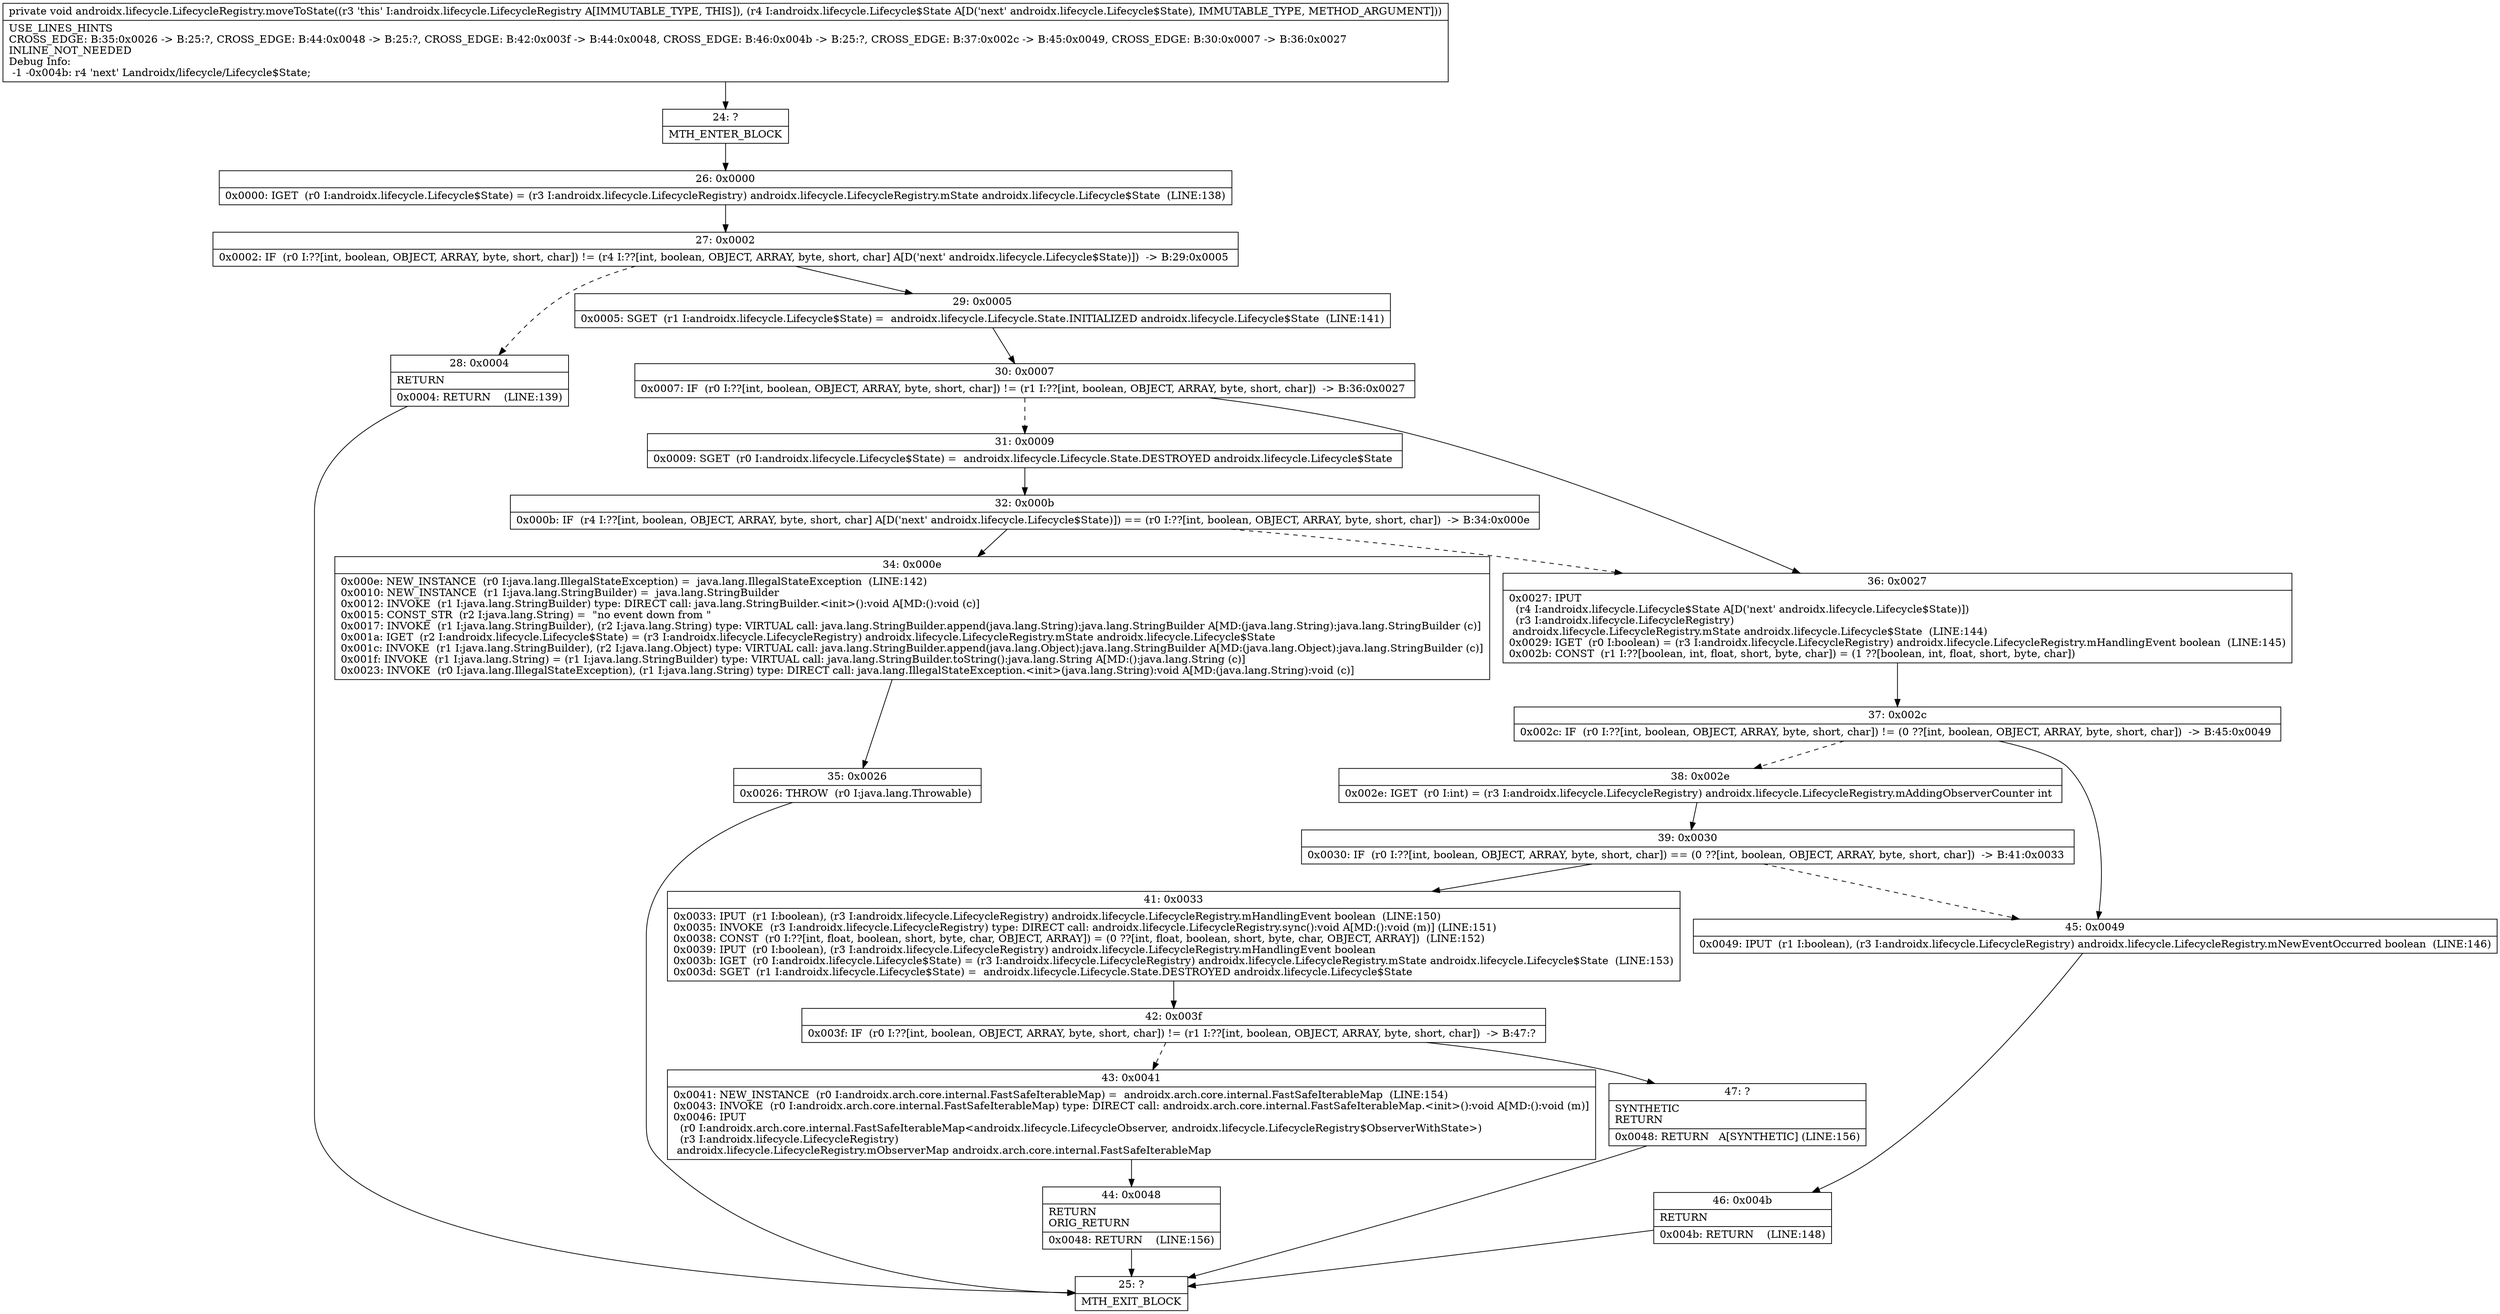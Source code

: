 digraph "CFG forandroidx.lifecycle.LifecycleRegistry.moveToState(Landroidx\/lifecycle\/Lifecycle$State;)V" {
Node_24 [shape=record,label="{24\:\ ?|MTH_ENTER_BLOCK\l}"];
Node_26 [shape=record,label="{26\:\ 0x0000|0x0000: IGET  (r0 I:androidx.lifecycle.Lifecycle$State) = (r3 I:androidx.lifecycle.LifecycleRegistry) androidx.lifecycle.LifecycleRegistry.mState androidx.lifecycle.Lifecycle$State  (LINE:138)\l}"];
Node_27 [shape=record,label="{27\:\ 0x0002|0x0002: IF  (r0 I:??[int, boolean, OBJECT, ARRAY, byte, short, char]) != (r4 I:??[int, boolean, OBJECT, ARRAY, byte, short, char] A[D('next' androidx.lifecycle.Lifecycle$State)])  \-\> B:29:0x0005 \l}"];
Node_28 [shape=record,label="{28\:\ 0x0004|RETURN\l|0x0004: RETURN    (LINE:139)\l}"];
Node_25 [shape=record,label="{25\:\ ?|MTH_EXIT_BLOCK\l}"];
Node_29 [shape=record,label="{29\:\ 0x0005|0x0005: SGET  (r1 I:androidx.lifecycle.Lifecycle$State) =  androidx.lifecycle.Lifecycle.State.INITIALIZED androidx.lifecycle.Lifecycle$State  (LINE:141)\l}"];
Node_30 [shape=record,label="{30\:\ 0x0007|0x0007: IF  (r0 I:??[int, boolean, OBJECT, ARRAY, byte, short, char]) != (r1 I:??[int, boolean, OBJECT, ARRAY, byte, short, char])  \-\> B:36:0x0027 \l}"];
Node_31 [shape=record,label="{31\:\ 0x0009|0x0009: SGET  (r0 I:androidx.lifecycle.Lifecycle$State) =  androidx.lifecycle.Lifecycle.State.DESTROYED androidx.lifecycle.Lifecycle$State \l}"];
Node_32 [shape=record,label="{32\:\ 0x000b|0x000b: IF  (r4 I:??[int, boolean, OBJECT, ARRAY, byte, short, char] A[D('next' androidx.lifecycle.Lifecycle$State)]) == (r0 I:??[int, boolean, OBJECT, ARRAY, byte, short, char])  \-\> B:34:0x000e \l}"];
Node_34 [shape=record,label="{34\:\ 0x000e|0x000e: NEW_INSTANCE  (r0 I:java.lang.IllegalStateException) =  java.lang.IllegalStateException  (LINE:142)\l0x0010: NEW_INSTANCE  (r1 I:java.lang.StringBuilder) =  java.lang.StringBuilder \l0x0012: INVOKE  (r1 I:java.lang.StringBuilder) type: DIRECT call: java.lang.StringBuilder.\<init\>():void A[MD:():void (c)]\l0x0015: CONST_STR  (r2 I:java.lang.String) =  \"no event down from \" \l0x0017: INVOKE  (r1 I:java.lang.StringBuilder), (r2 I:java.lang.String) type: VIRTUAL call: java.lang.StringBuilder.append(java.lang.String):java.lang.StringBuilder A[MD:(java.lang.String):java.lang.StringBuilder (c)]\l0x001a: IGET  (r2 I:androidx.lifecycle.Lifecycle$State) = (r3 I:androidx.lifecycle.LifecycleRegistry) androidx.lifecycle.LifecycleRegistry.mState androidx.lifecycle.Lifecycle$State \l0x001c: INVOKE  (r1 I:java.lang.StringBuilder), (r2 I:java.lang.Object) type: VIRTUAL call: java.lang.StringBuilder.append(java.lang.Object):java.lang.StringBuilder A[MD:(java.lang.Object):java.lang.StringBuilder (c)]\l0x001f: INVOKE  (r1 I:java.lang.String) = (r1 I:java.lang.StringBuilder) type: VIRTUAL call: java.lang.StringBuilder.toString():java.lang.String A[MD:():java.lang.String (c)]\l0x0023: INVOKE  (r0 I:java.lang.IllegalStateException), (r1 I:java.lang.String) type: DIRECT call: java.lang.IllegalStateException.\<init\>(java.lang.String):void A[MD:(java.lang.String):void (c)]\l}"];
Node_35 [shape=record,label="{35\:\ 0x0026|0x0026: THROW  (r0 I:java.lang.Throwable) \l}"];
Node_36 [shape=record,label="{36\:\ 0x0027|0x0027: IPUT  \l  (r4 I:androidx.lifecycle.Lifecycle$State A[D('next' androidx.lifecycle.Lifecycle$State)])\l  (r3 I:androidx.lifecycle.LifecycleRegistry)\l androidx.lifecycle.LifecycleRegistry.mState androidx.lifecycle.Lifecycle$State  (LINE:144)\l0x0029: IGET  (r0 I:boolean) = (r3 I:androidx.lifecycle.LifecycleRegistry) androidx.lifecycle.LifecycleRegistry.mHandlingEvent boolean  (LINE:145)\l0x002b: CONST  (r1 I:??[boolean, int, float, short, byte, char]) = (1 ??[boolean, int, float, short, byte, char]) \l}"];
Node_37 [shape=record,label="{37\:\ 0x002c|0x002c: IF  (r0 I:??[int, boolean, OBJECT, ARRAY, byte, short, char]) != (0 ??[int, boolean, OBJECT, ARRAY, byte, short, char])  \-\> B:45:0x0049 \l}"];
Node_38 [shape=record,label="{38\:\ 0x002e|0x002e: IGET  (r0 I:int) = (r3 I:androidx.lifecycle.LifecycleRegistry) androidx.lifecycle.LifecycleRegistry.mAddingObserverCounter int \l}"];
Node_39 [shape=record,label="{39\:\ 0x0030|0x0030: IF  (r0 I:??[int, boolean, OBJECT, ARRAY, byte, short, char]) == (0 ??[int, boolean, OBJECT, ARRAY, byte, short, char])  \-\> B:41:0x0033 \l}"];
Node_41 [shape=record,label="{41\:\ 0x0033|0x0033: IPUT  (r1 I:boolean), (r3 I:androidx.lifecycle.LifecycleRegistry) androidx.lifecycle.LifecycleRegistry.mHandlingEvent boolean  (LINE:150)\l0x0035: INVOKE  (r3 I:androidx.lifecycle.LifecycleRegistry) type: DIRECT call: androidx.lifecycle.LifecycleRegistry.sync():void A[MD:():void (m)] (LINE:151)\l0x0038: CONST  (r0 I:??[int, float, boolean, short, byte, char, OBJECT, ARRAY]) = (0 ??[int, float, boolean, short, byte, char, OBJECT, ARRAY])  (LINE:152)\l0x0039: IPUT  (r0 I:boolean), (r3 I:androidx.lifecycle.LifecycleRegistry) androidx.lifecycle.LifecycleRegistry.mHandlingEvent boolean \l0x003b: IGET  (r0 I:androidx.lifecycle.Lifecycle$State) = (r3 I:androidx.lifecycle.LifecycleRegistry) androidx.lifecycle.LifecycleRegistry.mState androidx.lifecycle.Lifecycle$State  (LINE:153)\l0x003d: SGET  (r1 I:androidx.lifecycle.Lifecycle$State) =  androidx.lifecycle.Lifecycle.State.DESTROYED androidx.lifecycle.Lifecycle$State \l}"];
Node_42 [shape=record,label="{42\:\ 0x003f|0x003f: IF  (r0 I:??[int, boolean, OBJECT, ARRAY, byte, short, char]) != (r1 I:??[int, boolean, OBJECT, ARRAY, byte, short, char])  \-\> B:47:? \l}"];
Node_43 [shape=record,label="{43\:\ 0x0041|0x0041: NEW_INSTANCE  (r0 I:androidx.arch.core.internal.FastSafeIterableMap) =  androidx.arch.core.internal.FastSafeIterableMap  (LINE:154)\l0x0043: INVOKE  (r0 I:androidx.arch.core.internal.FastSafeIterableMap) type: DIRECT call: androidx.arch.core.internal.FastSafeIterableMap.\<init\>():void A[MD:():void (m)]\l0x0046: IPUT  \l  (r0 I:androidx.arch.core.internal.FastSafeIterableMap\<androidx.lifecycle.LifecycleObserver, androidx.lifecycle.LifecycleRegistry$ObserverWithState\>)\l  (r3 I:androidx.lifecycle.LifecycleRegistry)\l androidx.lifecycle.LifecycleRegistry.mObserverMap androidx.arch.core.internal.FastSafeIterableMap \l}"];
Node_44 [shape=record,label="{44\:\ 0x0048|RETURN\lORIG_RETURN\l|0x0048: RETURN    (LINE:156)\l}"];
Node_47 [shape=record,label="{47\:\ ?|SYNTHETIC\lRETURN\l|0x0048: RETURN   A[SYNTHETIC] (LINE:156)\l}"];
Node_45 [shape=record,label="{45\:\ 0x0049|0x0049: IPUT  (r1 I:boolean), (r3 I:androidx.lifecycle.LifecycleRegistry) androidx.lifecycle.LifecycleRegistry.mNewEventOccurred boolean  (LINE:146)\l}"];
Node_46 [shape=record,label="{46\:\ 0x004b|RETURN\l|0x004b: RETURN    (LINE:148)\l}"];
MethodNode[shape=record,label="{private void androidx.lifecycle.LifecycleRegistry.moveToState((r3 'this' I:androidx.lifecycle.LifecycleRegistry A[IMMUTABLE_TYPE, THIS]), (r4 I:androidx.lifecycle.Lifecycle$State A[D('next' androidx.lifecycle.Lifecycle$State), IMMUTABLE_TYPE, METHOD_ARGUMENT]))  | USE_LINES_HINTS\lCROSS_EDGE: B:35:0x0026 \-\> B:25:?, CROSS_EDGE: B:44:0x0048 \-\> B:25:?, CROSS_EDGE: B:42:0x003f \-\> B:44:0x0048, CROSS_EDGE: B:46:0x004b \-\> B:25:?, CROSS_EDGE: B:37:0x002c \-\> B:45:0x0049, CROSS_EDGE: B:30:0x0007 \-\> B:36:0x0027\lINLINE_NOT_NEEDED\lDebug Info:\l  \-1 \-0x004b: r4 'next' Landroidx\/lifecycle\/Lifecycle$State;\l}"];
MethodNode -> Node_24;Node_24 -> Node_26;
Node_26 -> Node_27;
Node_27 -> Node_28[style=dashed];
Node_27 -> Node_29;
Node_28 -> Node_25;
Node_29 -> Node_30;
Node_30 -> Node_31[style=dashed];
Node_30 -> Node_36;
Node_31 -> Node_32;
Node_32 -> Node_34;
Node_32 -> Node_36[style=dashed];
Node_34 -> Node_35;
Node_35 -> Node_25;
Node_36 -> Node_37;
Node_37 -> Node_38[style=dashed];
Node_37 -> Node_45;
Node_38 -> Node_39;
Node_39 -> Node_41;
Node_39 -> Node_45[style=dashed];
Node_41 -> Node_42;
Node_42 -> Node_43[style=dashed];
Node_42 -> Node_47;
Node_43 -> Node_44;
Node_44 -> Node_25;
Node_47 -> Node_25;
Node_45 -> Node_46;
Node_46 -> Node_25;
}

